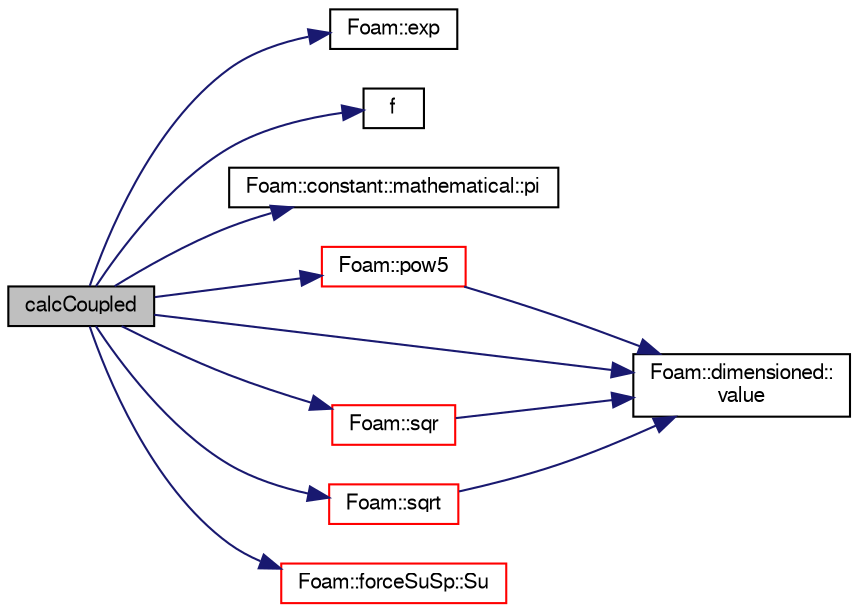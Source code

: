 digraph "calcCoupled"
{
  bgcolor="transparent";
  edge [fontname="FreeSans",fontsize="10",labelfontname="FreeSans",labelfontsize="10"];
  node [fontname="FreeSans",fontsize="10",shape=record];
  rankdir="LR";
  Node59 [label="calcCoupled",height=0.2,width=0.4,color="black", fillcolor="grey75", style="filled", fontcolor="black"];
  Node59 -> Node60 [color="midnightblue",fontsize="10",style="solid",fontname="FreeSans"];
  Node60 [label="Foam::exp",height=0.2,width=0.4,color="black",URL="$a21124.html#a12bca6c677fcf0977532179c3cb9bb89"];
  Node59 -> Node61 [color="midnightblue",fontsize="10",style="solid",fontname="FreeSans"];
  Node61 [label="f",height=0.2,width=0.4,color="black",URL="$a17900.html#a888be93833ac7a23170555c69c690288"];
  Node59 -> Node62 [color="midnightblue",fontsize="10",style="solid",fontname="FreeSans"];
  Node62 [label="Foam::constant::mathematical::pi",height=0.2,width=0.4,color="black",URL="$a21162.html#a731b8788a4c01586c35266c7ca4fed04"];
  Node59 -> Node63 [color="midnightblue",fontsize="10",style="solid",fontname="FreeSans"];
  Node63 [label="Foam::pow5",height=0.2,width=0.4,color="red",URL="$a21124.html#a0b7dcaa096eb70c9f06d6301a7948bfb"];
  Node63 -> Node66 [color="midnightblue",fontsize="10",style="solid",fontname="FreeSans"];
  Node66 [label="Foam::dimensioned::\lvalue",height=0.2,width=0.4,color="black",URL="$a26366.html#a7948200a26c85fc3a83ffa510a91d668",tooltip="Return const reference to value. "];
  Node59 -> Node67 [color="midnightblue",fontsize="10",style="solid",fontname="FreeSans"];
  Node67 [label="Foam::sqr",height=0.2,width=0.4,color="red",URL="$a21124.html#a277dc11c581d53826ab5090b08f3b17b"];
  Node67 -> Node66 [color="midnightblue",fontsize="10",style="solid",fontname="FreeSans"];
  Node59 -> Node68 [color="midnightblue",fontsize="10",style="solid",fontname="FreeSans"];
  Node68 [label="Foam::sqrt",height=0.2,width=0.4,color="red",URL="$a21124.html#a8616bd62eebf2342a80222fecb1bda71"];
  Node68 -> Node66 [color="midnightblue",fontsize="10",style="solid",fontname="FreeSans"];
  Node59 -> Node70 [color="midnightblue",fontsize="10",style="solid",fontname="FreeSans"];
  Node70 [label="Foam::forceSuSp::Su",height=0.2,width=0.4,color="red",URL="$a24126.html#a30512abf4487873ce75c4e1f117ce34e",tooltip="Return const access to the explicit contribution [kg.m/s2]. "];
  Node59 -> Node66 [color="midnightblue",fontsize="10",style="solid",fontname="FreeSans"];
}
